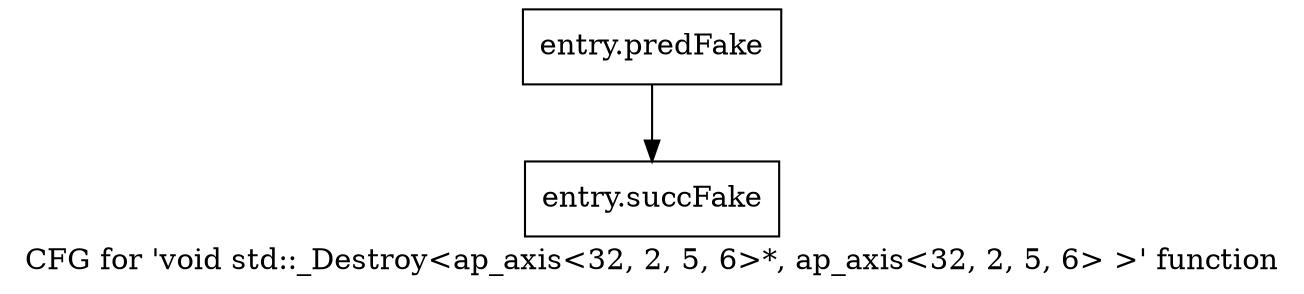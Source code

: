 digraph "CFG for 'void std::_Destroy\<ap_axis\<32, 2, 5, 6\>*, ap_axis\<32, 2, 5, 6\> \>' function" {
	label="CFG for 'void std::_Destroy\<ap_axis\<32, 2, 5, 6\>*, ap_axis\<32, 2, 5, 6\> \>' function";

	Node0x47e6a40 [shape=record,filename="",linenumber="",label="{entry.predFake}"];
	Node0x47e6a40 -> Node0x47e8240[ callList="" memoryops="" filename="/proj/xbuilds/2019.2_0801_1/installs/lin64/Vivado/HEAD/tps/lnx64/gcc-6.2.0/lib/gcc/x86_64-pc-linux-gnu/6.2.0/../../../../include/c++/6.2.0/bits/stl_construct.h"];
	Node0x47e8240 [shape=record,filename="/proj/xbuilds/2019.2_0801_1/installs/lin64/Vivado/HEAD/tps/lnx64/gcc-6.2.0/lib/gcc/x86_64-pc-linux-gnu/6.2.0/../../../../include/c++/6.2.0/bits/stl_construct.h",linenumber="152",label="{entry.succFake}"];
}
